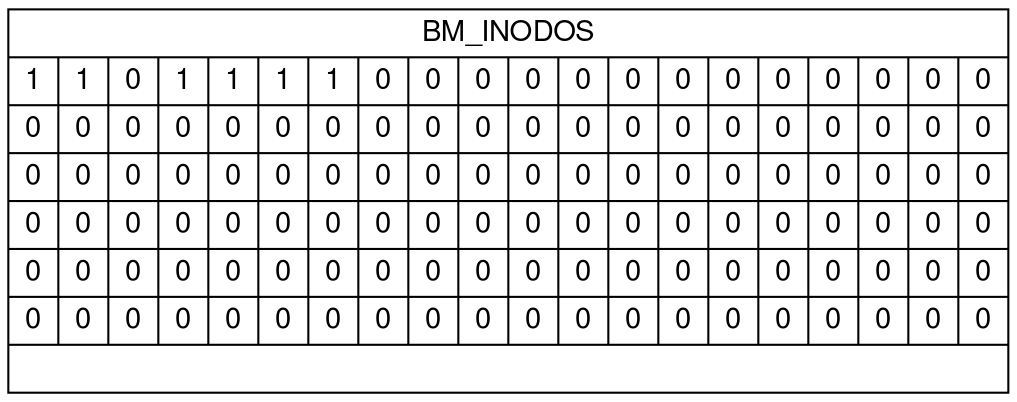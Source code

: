 digraph G{fontname="Helvetica,Arial,sans-serif"node [fontname="Helvetica,Arial,sans-serif"]edge [fontname="Helvetica,Arial,sans-serif"]concentrate=True;rankdir=TB;node [shape=record];1 [label="{BM_INODOS|{1|1|0|1|1|1|1|0|0|0|0|0|0|0|0|0|0|0|0|0}|{0|0|0|0|0|0|0|0|0|0|0|0|0|0|0|0|0|0|0|0}|{0|0|0|0|0|0|0|0|0|0|0|0|0|0|0|0|0|0|0|0}|{0|0|0|0|0|0|0|0|0|0|0|0|0|0|0|0|0|0|0|0}|{0|0|0|0|0|0|0|0|0|0|0|0|0|0|0|0|0|0|0|0}|{0|0|0|0|0|0|0|0|0|0|0|0|0|0|0|0|0|0|0|0}|{}}"];}